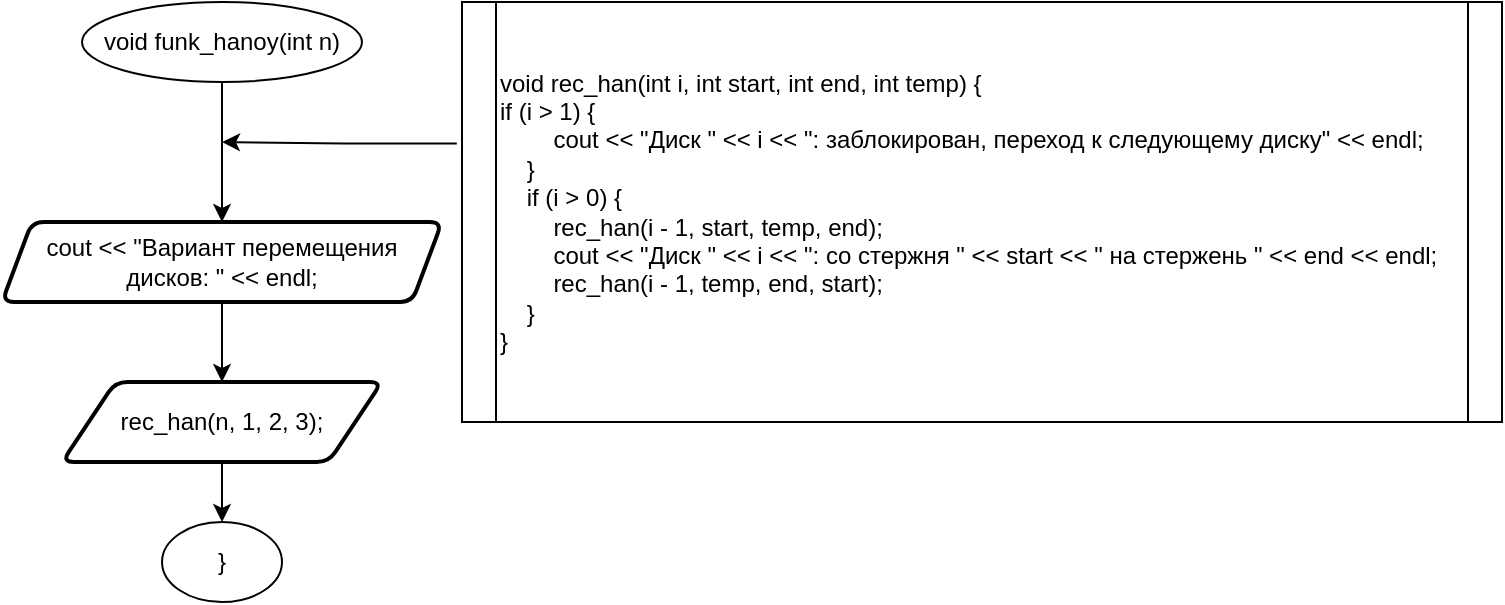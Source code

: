 <mxfile version="23.0.2" type="device">
  <diagram name="Страница — 1" id="43D146Kne1S4HCMrkk_K">
    <mxGraphModel dx="1049" dy="1856" grid="1" gridSize="10" guides="1" tooltips="1" connect="1" arrows="1" fold="1" page="1" pageScale="1" pageWidth="827" pageHeight="1169" math="0" shadow="0">
      <root>
        <mxCell id="0" />
        <mxCell id="1" parent="0" />
        <mxCell id="CnICaGXTGDfWqXtrc4o_-2" style="edgeStyle=orthogonalEdgeStyle;rounded=0;orthogonalLoop=1;jettySize=auto;html=1;exitX=0.5;exitY=1;exitDx=0;exitDy=0;" edge="1" parent="1" source="CnICaGXTGDfWqXtrc4o_-1" target="CnICaGXTGDfWqXtrc4o_-3">
          <mxGeometry relative="1" as="geometry">
            <mxPoint x="160" y="130" as="targetPoint" />
          </mxGeometry>
        </mxCell>
        <mxCell id="CnICaGXTGDfWqXtrc4o_-1" value="void funk_hanoy(int n)" style="ellipse;whiteSpace=wrap;html=1;" vertex="1" parent="1">
          <mxGeometry x="90" y="60" width="140" height="40" as="geometry" />
        </mxCell>
        <mxCell id="CnICaGXTGDfWqXtrc4o_-4" style="edgeStyle=orthogonalEdgeStyle;rounded=0;orthogonalLoop=1;jettySize=auto;html=1;exitX=0.5;exitY=1;exitDx=0;exitDy=0;" edge="1" parent="1" source="CnICaGXTGDfWqXtrc4o_-3">
          <mxGeometry relative="1" as="geometry">
            <mxPoint x="160" y="250" as="targetPoint" />
          </mxGeometry>
        </mxCell>
        <mxCell id="CnICaGXTGDfWqXtrc4o_-3" value="cout &amp;lt;&amp;lt; &quot;Вариант перемещения дисков: &quot; &amp;lt;&amp;lt; endl;" style="shape=parallelogram;html=1;strokeWidth=2;perimeter=parallelogramPerimeter;whiteSpace=wrap;rounded=1;arcSize=12;size=0.068;" vertex="1" parent="1">
          <mxGeometry x="50" y="170" width="220" height="40" as="geometry" />
        </mxCell>
        <mxCell id="CnICaGXTGDfWqXtrc4o_-6" style="edgeStyle=orthogonalEdgeStyle;rounded=0;orthogonalLoop=1;jettySize=auto;html=1;exitX=-0.005;exitY=0.337;exitDx=0;exitDy=0;exitPerimeter=0;" edge="1" parent="1" source="CnICaGXTGDfWqXtrc4o_-5">
          <mxGeometry relative="1" as="geometry">
            <mxPoint x="160" y="130" as="targetPoint" />
          </mxGeometry>
        </mxCell>
        <mxCell id="CnICaGXTGDfWqXtrc4o_-5" value="&lt;div&gt;void rec_han(int i, int start, int end, int temp) {&lt;/div&gt;&lt;div&gt;if (i &amp;gt; 1) {&lt;span style=&quot;&quot;&gt;&lt;/span&gt;&lt;/div&gt;&lt;div&gt;&lt;span style=&quot;&quot;&gt;&lt;span style=&quot;&quot;&gt;&lt;span style=&quot;white-space: pre;&quot;&gt;&amp;nbsp;&amp;nbsp;&amp;nbsp;&amp;nbsp;&lt;/span&gt;&lt;span style=&quot;white-space: pre;&quot;&gt;&amp;nbsp;&amp;nbsp;&amp;nbsp;&amp;nbsp;&lt;/span&gt;&lt;/span&gt;cout &amp;lt;&amp;lt; &quot;Диск &quot; &amp;lt;&amp;lt; i &amp;lt;&amp;lt; &quot;: заблокирован, переход к следующему диску&quot; &amp;lt;&amp;lt; endl;&lt;/span&gt;&lt;/div&gt;&lt;div&gt;&lt;span style=&quot;&quot;&gt;&lt;span style=&quot;&quot;&gt;&lt;span style=&quot;white-space: pre;&quot;&gt;&amp;nbsp;&amp;nbsp;&amp;nbsp;&amp;nbsp;&lt;/span&gt;&lt;/span&gt;}&lt;/span&gt;&lt;/div&gt;&lt;div&gt;&lt;span style=&quot;&quot;&gt;&lt;span style=&quot;&quot;&gt;&lt;span style=&quot;white-space: pre;&quot;&gt;&amp;nbsp;&amp;nbsp;&amp;nbsp;&amp;nbsp;&lt;/span&gt;&lt;/span&gt;if (i &amp;gt; 0) {&lt;/span&gt;&lt;/div&gt;&lt;div&gt;&lt;span style=&quot;&quot;&gt;&lt;span style=&quot;&quot;&gt;&lt;span style=&quot;white-space: pre;&quot;&gt;&amp;nbsp;&amp;nbsp;&amp;nbsp;&amp;nbsp;&lt;/span&gt;&lt;span style=&quot;white-space: pre;&quot;&gt;&amp;nbsp;&amp;nbsp;&amp;nbsp;&amp;nbsp;&lt;/span&gt;&lt;/span&gt;rec_han(i - 1, start, temp, end);&lt;/span&gt;&lt;/div&gt;&lt;div&gt;&lt;span style=&quot;&quot;&gt;&lt;span style=&quot;&quot;&gt;&lt;span style=&quot;white-space: pre;&quot;&gt;&amp;nbsp;&amp;nbsp;&amp;nbsp;&amp;nbsp;&lt;/span&gt;&lt;span style=&quot;white-space: pre;&quot;&gt;&amp;nbsp;&amp;nbsp;&amp;nbsp;&amp;nbsp;&lt;/span&gt;&lt;/span&gt;cout &amp;lt;&amp;lt; &quot;Диск &quot; &amp;lt;&amp;lt; i &amp;lt;&amp;lt; &quot;: cо стержня &quot; &amp;lt;&amp;lt; start &amp;lt;&amp;lt; &quot; на стержень &quot; &amp;lt;&amp;lt; end &amp;lt;&amp;lt; endl;&lt;/span&gt;&lt;/div&gt;&lt;div&gt;&lt;span style=&quot;&quot;&gt;&lt;span style=&quot;&quot;&gt;&lt;span style=&quot;white-space: pre;&quot;&gt;&amp;nbsp;&amp;nbsp;&amp;nbsp;&amp;nbsp;&lt;/span&gt;&lt;span style=&quot;white-space: pre;&quot;&gt;&amp;nbsp;&amp;nbsp;&amp;nbsp;&amp;nbsp;&lt;/span&gt;&lt;/span&gt;rec_han(i - 1, temp, end, start);&lt;/span&gt;&lt;/div&gt;&lt;div&gt;&lt;span style=&quot;&quot;&gt;&lt;span style=&quot;&quot;&gt;&lt;span style=&quot;white-space: pre;&quot;&gt;&amp;nbsp;&amp;nbsp;&amp;nbsp;&amp;nbsp;&lt;/span&gt;&lt;/span&gt;}&lt;/span&gt;&lt;/div&gt;&lt;div&gt;}&lt;/div&gt;" style="shape=process;whiteSpace=wrap;html=1;backgroundOutline=1;align=left;size=0.032;" vertex="1" parent="1">
          <mxGeometry x="280" y="60" width="520" height="210" as="geometry" />
        </mxCell>
        <mxCell id="CnICaGXTGDfWqXtrc4o_-8" style="edgeStyle=orthogonalEdgeStyle;rounded=0;orthogonalLoop=1;jettySize=auto;html=1;exitX=0.5;exitY=1;exitDx=0;exitDy=0;" edge="1" parent="1" source="CnICaGXTGDfWqXtrc4o_-7" target="CnICaGXTGDfWqXtrc4o_-9">
          <mxGeometry relative="1" as="geometry">
            <mxPoint x="160.333" y="320" as="targetPoint" />
          </mxGeometry>
        </mxCell>
        <mxCell id="CnICaGXTGDfWqXtrc4o_-7" value="rec_han(n, 1, 2, 3);" style="shape=parallelogram;html=1;strokeWidth=2;perimeter=parallelogramPerimeter;whiteSpace=wrap;rounded=1;arcSize=12;size=0.167;" vertex="1" parent="1">
          <mxGeometry x="80" y="250" width="160" height="40" as="geometry" />
        </mxCell>
        <mxCell id="CnICaGXTGDfWqXtrc4o_-9" value="}" style="ellipse;whiteSpace=wrap;html=1;" vertex="1" parent="1">
          <mxGeometry x="130.01" y="320" width="59.99" height="40" as="geometry" />
        </mxCell>
      </root>
    </mxGraphModel>
  </diagram>
</mxfile>
